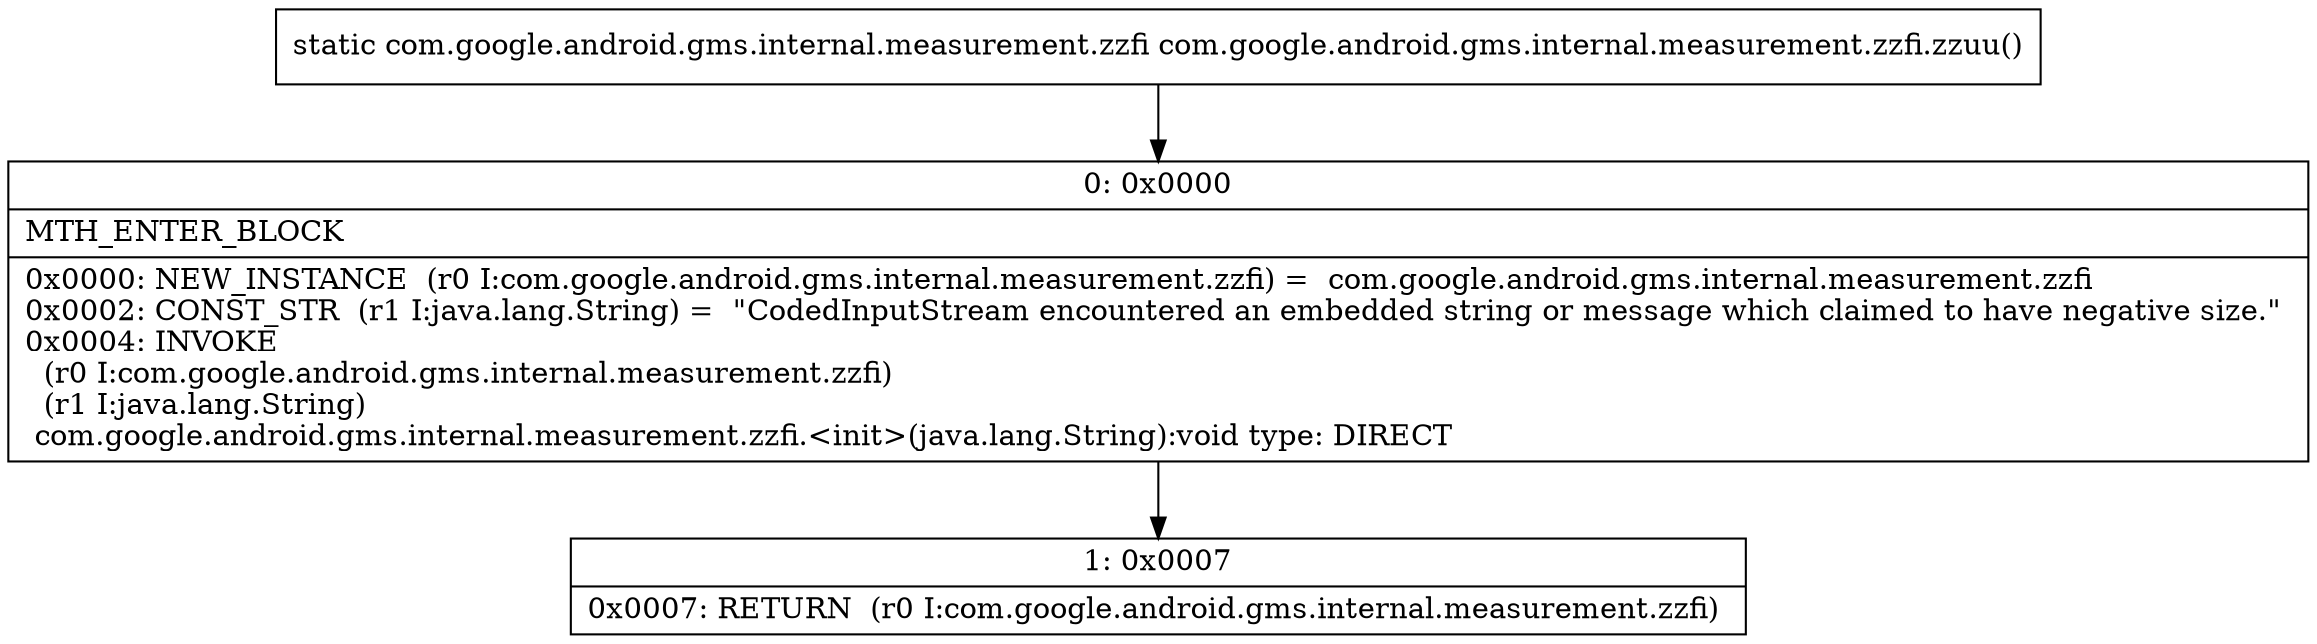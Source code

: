 digraph "CFG forcom.google.android.gms.internal.measurement.zzfi.zzuu()Lcom\/google\/android\/gms\/internal\/measurement\/zzfi;" {
Node_0 [shape=record,label="{0\:\ 0x0000|MTH_ENTER_BLOCK\l|0x0000: NEW_INSTANCE  (r0 I:com.google.android.gms.internal.measurement.zzfi) =  com.google.android.gms.internal.measurement.zzfi \l0x0002: CONST_STR  (r1 I:java.lang.String) =  \"CodedInputStream encountered an embedded string or message which claimed to have negative size.\" \l0x0004: INVOKE  \l  (r0 I:com.google.android.gms.internal.measurement.zzfi)\l  (r1 I:java.lang.String)\l com.google.android.gms.internal.measurement.zzfi.\<init\>(java.lang.String):void type: DIRECT \l}"];
Node_1 [shape=record,label="{1\:\ 0x0007|0x0007: RETURN  (r0 I:com.google.android.gms.internal.measurement.zzfi) \l}"];
MethodNode[shape=record,label="{static com.google.android.gms.internal.measurement.zzfi com.google.android.gms.internal.measurement.zzfi.zzuu() }"];
MethodNode -> Node_0;
Node_0 -> Node_1;
}

